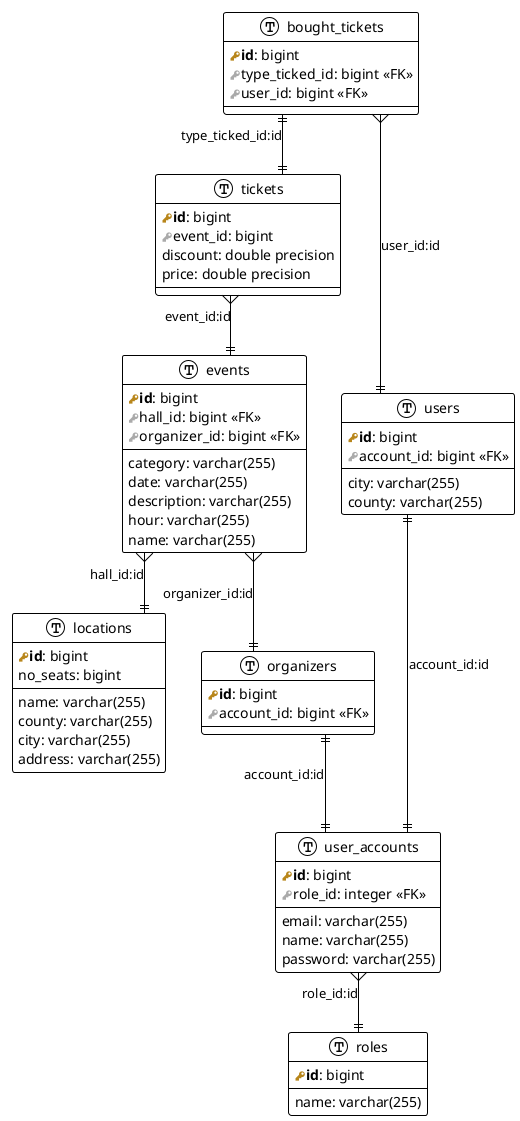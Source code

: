 @startuml
!define primary_key(x) <b><color:#b8861b><&key></color>x</b>
!define foreign_key(x)<color:#aaaaaa><&key></color>x
!define table(x) entity x << (T, white) >>

!theme plain
top to bottom direction
skinparam linetype ortho

table(bought_tickets) {
   primary_key(id): bigint
   foreign_key(type_ticked_id): bigint <<FK>>
   foreign_key(user_id): bigint <<FK>>
}
table(events) {
   primary_key(id): bigint
   foreign_key(hall_id): bigint <<FK>>
   foreign_key(organizer_id): bigint <<FK>>
   category: varchar(255)
   date: varchar(255)
   description: varchar(255)
   hour: varchar(255)
   name: varchar(255)
}

table(locations) {
   primary_key(id): bigint
   name: varchar(255)
   county: varchar(255)
   city: varchar(255)
   address: varchar(255)
   no_seats: bigint
}
table(organizers) {
   primary_key(id): bigint
   foreign_key(account_id): bigint <<FK>>
}
table(roles) {
   primary_key(id): bigint
   name: varchar(255)
}
table(tickets) {
   primary_key(id): bigint
   foreign_key(event_id): bigint
   discount: double precision
   price: double precision

}
table(user_accounts) {
   primary_key(id): bigint
   foreign_key(role_id: integer) <<FK>>
   email: varchar(255)
   name: varchar(255)
   password: varchar(255)
}
table(users) {
   primary_key(id): bigint
   foreign_key(account_id): bigint <<FK>>
   city: varchar(255)
   county: varchar(255)
}

bought_tickets      ||--|| tickets                   : "type_ticked_id:id"
bought_tickets      }--||  users                     : "user_id:id"
events              }--||  locations                 : "hall_id:id"
events              }--||  organizers                : "organizer_id:id"
organizers          ||--||  user_accounts            : "account_id:id"
tickets             }--||  events                    : "event_id:id"
user_accounts       }--||  roles                     : "role_id:id"
users               ||--||  user_accounts            : "account_id:id"
@enduml